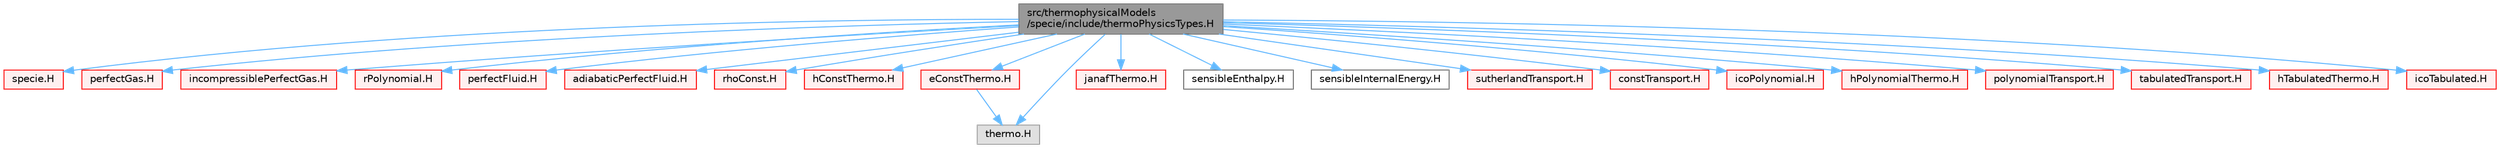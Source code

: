 digraph "src/thermophysicalModels/specie/include/thermoPhysicsTypes.H"
{
 // LATEX_PDF_SIZE
  bgcolor="transparent";
  edge [fontname=Helvetica,fontsize=10,labelfontname=Helvetica,labelfontsize=10];
  node [fontname=Helvetica,fontsize=10,shape=box,height=0.2,width=0.4];
  Node1 [id="Node000001",label="src/thermophysicalModels\l/specie/include/thermoPhysicsTypes.H",height=0.2,width=0.4,color="gray40", fillcolor="grey60", style="filled", fontcolor="black",tooltip="Type definitions for thermo-physics models."];
  Node1 -> Node2 [id="edge1_Node000001_Node000002",color="steelblue1",style="solid",tooltip=" "];
  Node2 [id="Node000002",label="specie.H",height=0.2,width=0.4,color="red", fillcolor="#FFF0F0", style="filled",URL="$specie_8H.html",tooltip=" "];
  Node1 -> Node136 [id="edge2_Node000001_Node000136",color="steelblue1",style="solid",tooltip=" "];
  Node136 [id="Node000136",label="perfectGas.H",height=0.2,width=0.4,color="red", fillcolor="#FFF0F0", style="filled",URL="$perfectGas_8H.html",tooltip=" "];
  Node1 -> Node138 [id="edge3_Node000001_Node000138",color="steelblue1",style="solid",tooltip=" "];
  Node138 [id="Node000138",label="incompressiblePerfectGas.H",height=0.2,width=0.4,color="red", fillcolor="#FFF0F0", style="filled",URL="$incompressiblePerfectGas_8H.html",tooltip=" "];
  Node1 -> Node140 [id="edge4_Node000001_Node000140",color="steelblue1",style="solid",tooltip=" "];
  Node140 [id="Node000140",label="rPolynomial.H",height=0.2,width=0.4,color="red", fillcolor="#FFF0F0", style="filled",URL="$rPolynomial_8H.html",tooltip=" "];
  Node1 -> Node146 [id="edge5_Node000001_Node000146",color="steelblue1",style="solid",tooltip=" "];
  Node146 [id="Node000146",label="perfectFluid.H",height=0.2,width=0.4,color="red", fillcolor="#FFF0F0", style="filled",URL="$perfectFluid_8H.html",tooltip=" "];
  Node1 -> Node148 [id="edge6_Node000001_Node000148",color="steelblue1",style="solid",tooltip=" "];
  Node148 [id="Node000148",label="adiabaticPerfectFluid.H",height=0.2,width=0.4,color="red", fillcolor="#FFF0F0", style="filled",URL="$adiabaticPerfectFluid_8H.html",tooltip=" "];
  Node1 -> Node150 [id="edge7_Node000001_Node000150",color="steelblue1",style="solid",tooltip=" "];
  Node150 [id="Node000150",label="rhoConst.H",height=0.2,width=0.4,color="red", fillcolor="#FFF0F0", style="filled",URL="$rhoConst_8H.html",tooltip=" "];
  Node1 -> Node152 [id="edge8_Node000001_Node000152",color="steelblue1",style="solid",tooltip=" "];
  Node152 [id="Node000152",label="hConstThermo.H",height=0.2,width=0.4,color="red", fillcolor="#FFF0F0", style="filled",URL="$hConstThermo_8H.html",tooltip=" "];
  Node1 -> Node155 [id="edge9_Node000001_Node000155",color="steelblue1",style="solid",tooltip=" "];
  Node155 [id="Node000155",label="eConstThermo.H",height=0.2,width=0.4,color="red", fillcolor="#FFF0F0", style="filled",URL="$eConstThermo_8H.html",tooltip=" "];
  Node155 -> Node156 [id="edge10_Node000155_Node000156",color="steelblue1",style="solid",tooltip=" "];
  Node156 [id="Node000156",label="thermo.H",height=0.2,width=0.4,color="grey60", fillcolor="#E0E0E0", style="filled",tooltip=" "];
  Node1 -> Node159 [id="edge11_Node000001_Node000159",color="steelblue1",style="solid",tooltip=" "];
  Node159 [id="Node000159",label="janafThermo.H",height=0.2,width=0.4,color="red", fillcolor="#FFF0F0", style="filled",URL="$janafThermo_8H.html",tooltip=" "];
  Node1 -> Node161 [id="edge12_Node000001_Node000161",color="steelblue1",style="solid",tooltip=" "];
  Node161 [id="Node000161",label="sensibleEnthalpy.H",height=0.2,width=0.4,color="grey40", fillcolor="white", style="filled",URL="$sensibleEnthalpy_8H.html",tooltip=" "];
  Node1 -> Node162 [id="edge13_Node000001_Node000162",color="steelblue1",style="solid",tooltip=" "];
  Node162 [id="Node000162",label="sensibleInternalEnergy.H",height=0.2,width=0.4,color="grey40", fillcolor="white", style="filled",URL="$sensibleInternalEnergy_8H.html",tooltip=" "];
  Node1 -> Node156 [id="edge14_Node000001_Node000156",color="steelblue1",style="solid",tooltip=" "];
  Node1 -> Node163 [id="edge15_Node000001_Node000163",color="steelblue1",style="solid",tooltip=" "];
  Node163 [id="Node000163",label="sutherlandTransport.H",height=0.2,width=0.4,color="red", fillcolor="#FFF0F0", style="filled",URL="$sutherlandTransport_8H.html",tooltip=" "];
  Node1 -> Node165 [id="edge16_Node000001_Node000165",color="steelblue1",style="solid",tooltip=" "];
  Node165 [id="Node000165",label="constTransport.H",height=0.2,width=0.4,color="red", fillcolor="#FFF0F0", style="filled",URL="$constTransport_8H.html",tooltip=" "];
  Node1 -> Node167 [id="edge17_Node000001_Node000167",color="steelblue1",style="solid",tooltip=" "];
  Node167 [id="Node000167",label="icoPolynomial.H",height=0.2,width=0.4,color="red", fillcolor="#FFF0F0", style="filled",URL="$icoPolynomial_8H.html",tooltip=" "];
  Node1 -> Node170 [id="edge18_Node000001_Node000170",color="steelblue1",style="solid",tooltip=" "];
  Node170 [id="Node000170",label="hPolynomialThermo.H",height=0.2,width=0.4,color="red", fillcolor="#FFF0F0", style="filled",URL="$hPolynomialThermo_8H.html",tooltip=" "];
  Node1 -> Node172 [id="edge19_Node000001_Node000172",color="steelblue1",style="solid",tooltip=" "];
  Node172 [id="Node000172",label="polynomialTransport.H",height=0.2,width=0.4,color="red", fillcolor="#FFF0F0", style="filled",URL="$polynomialTransport_8H.html",tooltip=" "];
  Node1 -> Node174 [id="edge20_Node000001_Node000174",color="steelblue1",style="solid",tooltip=" "];
  Node174 [id="Node000174",label="tabulatedTransport.H",height=0.2,width=0.4,color="red", fillcolor="#FFF0F0", style="filled",URL="$tabulatedTransport_8H.html",tooltip=" "];
  Node1 -> Node177 [id="edge21_Node000001_Node000177",color="steelblue1",style="solid",tooltip=" "];
  Node177 [id="Node000177",label="hTabulatedThermo.H",height=0.2,width=0.4,color="red", fillcolor="#FFF0F0", style="filled",URL="$hTabulatedThermo_8H.html",tooltip=" "];
  Node1 -> Node180 [id="edge22_Node000001_Node000180",color="steelblue1",style="solid",tooltip=" "];
  Node180 [id="Node000180",label="icoTabulated.H",height=0.2,width=0.4,color="red", fillcolor="#FFF0F0", style="filled",URL="$icoTabulated_8H.html",tooltip=" "];
}
